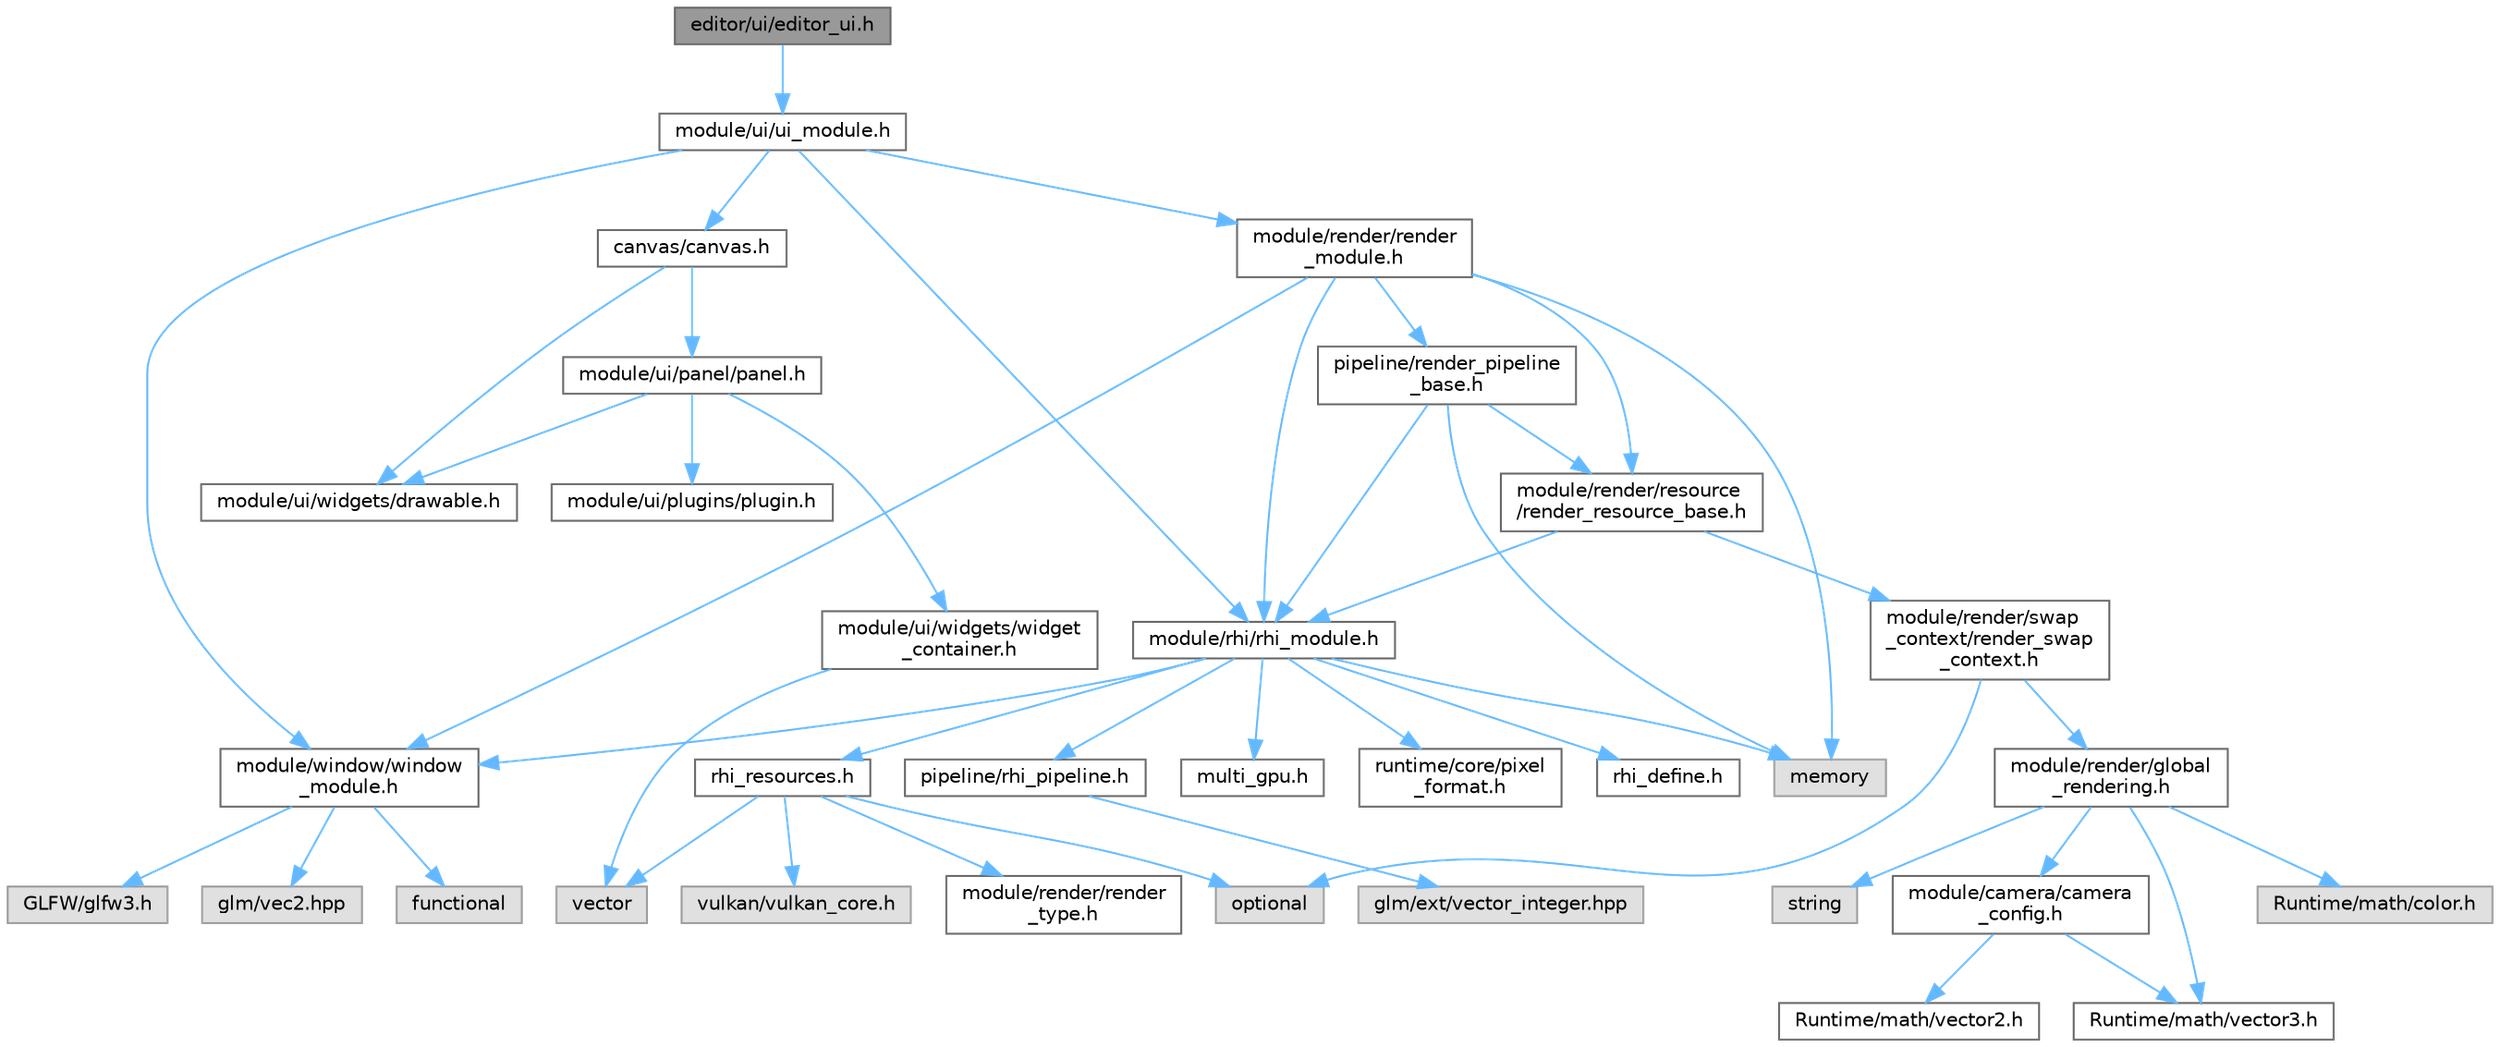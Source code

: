 digraph "editor/ui/editor_ui.h"
{
 // LATEX_PDF_SIZE
  bgcolor="transparent";
  edge [fontname=Helvetica,fontsize=10,labelfontname=Helvetica,labelfontsize=10];
  node [fontname=Helvetica,fontsize=10,shape=box,height=0.2,width=0.4];
  Node1 [id="Node000001",label="editor/ui/editor_ui.h",height=0.2,width=0.4,color="gray40", fillcolor="grey60", style="filled", fontcolor="black",tooltip=" "];
  Node1 -> Node2 [id="edge45_Node000001_Node000002",color="steelblue1",style="solid",tooltip=" "];
  Node2 [id="Node000002",label="module/ui/ui_module.h",height=0.2,width=0.4,color="grey40", fillcolor="white", style="filled",URL="$ui__module_8h.html",tooltip=" "];
  Node2 -> Node3 [id="edge46_Node000002_Node000003",color="steelblue1",style="solid",tooltip=" "];
  Node3 [id="Node000003",label="canvas/canvas.h",height=0.2,width=0.4,color="grey40", fillcolor="white", style="filled",URL="$canvas_8h.html",tooltip=" "];
  Node3 -> Node4 [id="edge47_Node000003_Node000004",color="steelblue1",style="solid",tooltip=" "];
  Node4 [id="Node000004",label="module/ui/panel/panel.h",height=0.2,width=0.4,color="grey40", fillcolor="white", style="filled",URL="$panel_8h.html",tooltip=" "];
  Node4 -> Node5 [id="edge48_Node000004_Node000005",color="steelblue1",style="solid",tooltip=" "];
  Node5 [id="Node000005",label="module/ui/plugins/plugin.h",height=0.2,width=0.4,color="grey40", fillcolor="white", style="filled",URL="$plugin_8h.html",tooltip=" "];
  Node4 -> Node6 [id="edge49_Node000004_Node000006",color="steelblue1",style="solid",tooltip=" "];
  Node6 [id="Node000006",label="module/ui/widgets/widget\l_container.h",height=0.2,width=0.4,color="grey40", fillcolor="white", style="filled",URL="$widget__container_8h.html",tooltip=" "];
  Node6 -> Node7 [id="edge50_Node000006_Node000007",color="steelblue1",style="solid",tooltip=" "];
  Node7 [id="Node000007",label="vector",height=0.2,width=0.4,color="grey60", fillcolor="#E0E0E0", style="filled",tooltip=" "];
  Node4 -> Node8 [id="edge51_Node000004_Node000008",color="steelblue1",style="solid",tooltip=" "];
  Node8 [id="Node000008",label="module/ui/widgets/drawable.h",height=0.2,width=0.4,color="grey40", fillcolor="white", style="filled",URL="$drawable_8h.html",tooltip=" "];
  Node3 -> Node8 [id="edge52_Node000003_Node000008",color="steelblue1",style="solid",tooltip=" "];
  Node2 -> Node9 [id="edge53_Node000002_Node000009",color="steelblue1",style="solid",tooltip=" "];
  Node9 [id="Node000009",label="module/render/render\l_module.h",height=0.2,width=0.4,color="grey40", fillcolor="white", style="filled",URL="$render__module_8h.html",tooltip=" "];
  Node9 -> Node10 [id="edge54_Node000009_Node000010",color="steelblue1",style="solid",tooltip=" "];
  Node10 [id="Node000010",label="memory",height=0.2,width=0.4,color="grey60", fillcolor="#E0E0E0", style="filled",tooltip=" "];
  Node9 -> Node11 [id="edge55_Node000009_Node000011",color="steelblue1",style="solid",tooltip=" "];
  Node11 [id="Node000011",label="module/rhi/rhi_module.h",height=0.2,width=0.4,color="grey40", fillcolor="white", style="filled",URL="$rhi__module_8h.html",tooltip=" "];
  Node11 -> Node12 [id="edge56_Node000011_Node000012",color="steelblue1",style="solid",tooltip=" "];
  Node12 [id="Node000012",label="module/window/window\l_module.h",height=0.2,width=0.4,color="grey40", fillcolor="white", style="filled",URL="$window__module_8h.html",tooltip=" "];
  Node12 -> Node13 [id="edge57_Node000012_Node000013",color="steelblue1",style="solid",tooltip=" "];
  Node13 [id="Node000013",label="functional",height=0.2,width=0.4,color="grey60", fillcolor="#E0E0E0", style="filled",tooltip=" "];
  Node12 -> Node14 [id="edge58_Node000012_Node000014",color="steelblue1",style="solid",tooltip=" "];
  Node14 [id="Node000014",label="GLFW/glfw3.h",height=0.2,width=0.4,color="grey60", fillcolor="#E0E0E0", style="filled",tooltip=" "];
  Node12 -> Node15 [id="edge59_Node000012_Node000015",color="steelblue1",style="solid",tooltip=" "];
  Node15 [id="Node000015",label="glm/vec2.hpp",height=0.2,width=0.4,color="grey60", fillcolor="#E0E0E0", style="filled",tooltip=" "];
  Node11 -> Node10 [id="edge60_Node000011_Node000010",color="steelblue1",style="solid",tooltip=" "];
  Node11 -> Node16 [id="edge61_Node000011_Node000016",color="steelblue1",style="solid",tooltip=" "];
  Node16 [id="Node000016",label="multi_gpu.h",height=0.2,width=0.4,color="grey40", fillcolor="white", style="filled",URL="$multi__gpu_8h.html",tooltip=" "];
  Node11 -> Node17 [id="edge62_Node000011_Node000017",color="steelblue1",style="solid",tooltip=" "];
  Node17 [id="Node000017",label="runtime/core/pixel\l_format.h",height=0.2,width=0.4,color="grey40", fillcolor="white", style="filled",URL="$pixel__format_8h.html",tooltip=" "];
  Node11 -> Node18 [id="edge63_Node000011_Node000018",color="steelblue1",style="solid",tooltip=" "];
  Node18 [id="Node000018",label="rhi_define.h",height=0.2,width=0.4,color="grey40", fillcolor="white", style="filled",URL="$rhi__define_8h.html",tooltip=" "];
  Node11 -> Node19 [id="edge64_Node000011_Node000019",color="steelblue1",style="solid",tooltip=" "];
  Node19 [id="Node000019",label="rhi_resources.h",height=0.2,width=0.4,color="grey40", fillcolor="white", style="filled",URL="$rhi__resources_8h.html",tooltip=" "];
  Node19 -> Node20 [id="edge65_Node000019_Node000020",color="steelblue1",style="solid",tooltip=" "];
  Node20 [id="Node000020",label="optional",height=0.2,width=0.4,color="grey60", fillcolor="#E0E0E0", style="filled",tooltip=" "];
  Node19 -> Node21 [id="edge66_Node000019_Node000021",color="steelblue1",style="solid",tooltip=" "];
  Node21 [id="Node000021",label="vulkan/vulkan_core.h",height=0.2,width=0.4,color="grey60", fillcolor="#E0E0E0", style="filled",tooltip=" "];
  Node19 -> Node22 [id="edge67_Node000019_Node000022",color="steelblue1",style="solid",tooltip=" "];
  Node22 [id="Node000022",label="module/render/render\l_type.h",height=0.2,width=0.4,color="grey40", fillcolor="white", style="filled",URL="$render__type_8h.html",tooltip=" "];
  Node19 -> Node7 [id="edge68_Node000019_Node000007",color="steelblue1",style="solid",tooltip=" "];
  Node11 -> Node23 [id="edge69_Node000011_Node000023",color="steelblue1",style="solid",tooltip=" "];
  Node23 [id="Node000023",label="pipeline/rhi_pipeline.h",height=0.2,width=0.4,color="grey40", fillcolor="white", style="filled",URL="$rhi__pipeline_8h.html",tooltip=" "];
  Node23 -> Node24 [id="edge70_Node000023_Node000024",color="steelblue1",style="solid",tooltip=" "];
  Node24 [id="Node000024",label="glm/ext/vector_integer.hpp",height=0.2,width=0.4,color="grey60", fillcolor="#E0E0E0", style="filled",tooltip=" "];
  Node9 -> Node12 [id="edge71_Node000009_Node000012",color="steelblue1",style="solid",tooltip=" "];
  Node9 -> Node25 [id="edge72_Node000009_Node000025",color="steelblue1",style="solid",tooltip=" "];
  Node25 [id="Node000025",label="pipeline/render_pipeline\l_base.h",height=0.2,width=0.4,color="grey40", fillcolor="white", style="filled",URL="$render__pipeline__base_8h.html",tooltip=" "];
  Node25 -> Node10 [id="edge73_Node000025_Node000010",color="steelblue1",style="solid",tooltip=" "];
  Node25 -> Node26 [id="edge74_Node000025_Node000026",color="steelblue1",style="solid",tooltip=" "];
  Node26 [id="Node000026",label="module/render/resource\l/render_resource_base.h",height=0.2,width=0.4,color="grey40", fillcolor="white", style="filled",URL="$render__resource__base_8h.html",tooltip=" "];
  Node26 -> Node27 [id="edge75_Node000026_Node000027",color="steelblue1",style="solid",tooltip=" "];
  Node27 [id="Node000027",label="module/render/swap\l_context/render_swap\l_context.h",height=0.2,width=0.4,color="grey40", fillcolor="white", style="filled",URL="$render__swap__context_8h.html",tooltip=" "];
  Node27 -> Node20 [id="edge76_Node000027_Node000020",color="steelblue1",style="solid",tooltip=" "];
  Node27 -> Node28 [id="edge77_Node000027_Node000028",color="steelblue1",style="solid",tooltip=" "];
  Node28 [id="Node000028",label="module/render/global\l_rendering.h",height=0.2,width=0.4,color="grey40", fillcolor="white", style="filled",URL="$global__rendering_8h.html",tooltip=" "];
  Node28 -> Node29 [id="edge78_Node000028_Node000029",color="steelblue1",style="solid",tooltip=" "];
  Node29 [id="Node000029",label="string",height=0.2,width=0.4,color="grey60", fillcolor="#E0E0E0", style="filled",tooltip=" "];
  Node28 -> Node30 [id="edge79_Node000028_Node000030",color="steelblue1",style="solid",tooltip=" "];
  Node30 [id="Node000030",label="module/camera/camera\l_config.h",height=0.2,width=0.4,color="grey40", fillcolor="white", style="filled",URL="$camera__config_8h.html",tooltip=" "];
  Node30 -> Node31 [id="edge80_Node000030_Node000031",color="steelblue1",style="solid",tooltip=" "];
  Node31 [id="Node000031",label="Runtime/math/vector2.h",height=0.2,width=0.4,color="grey40", fillcolor="white", style="filled",URL="$vector2_8h.html",tooltip=" "];
  Node30 -> Node32 [id="edge81_Node000030_Node000032",color="steelblue1",style="solid",tooltip=" "];
  Node32 [id="Node000032",label="Runtime/math/vector3.h",height=0.2,width=0.4,color="grey40", fillcolor="white", style="filled",URL="$vector3_8h.html",tooltip=" "];
  Node28 -> Node33 [id="edge82_Node000028_Node000033",color="steelblue1",style="solid",tooltip=" "];
  Node33 [id="Node000033",label="Runtime/math/color.h",height=0.2,width=0.4,color="grey60", fillcolor="#E0E0E0", style="filled",tooltip=" "];
  Node28 -> Node32 [id="edge83_Node000028_Node000032",color="steelblue1",style="solid",tooltip=" "];
  Node26 -> Node11 [id="edge84_Node000026_Node000011",color="steelblue1",style="solid",tooltip=" "];
  Node25 -> Node11 [id="edge85_Node000025_Node000011",color="steelblue1",style="solid",tooltip=" "];
  Node9 -> Node26 [id="edge86_Node000009_Node000026",color="steelblue1",style="solid",tooltip=" "];
  Node2 -> Node11 [id="edge87_Node000002_Node000011",color="steelblue1",style="solid",tooltip=" "];
  Node2 -> Node12 [id="edge88_Node000002_Node000012",color="steelblue1",style="solid",tooltip=" "];
}
